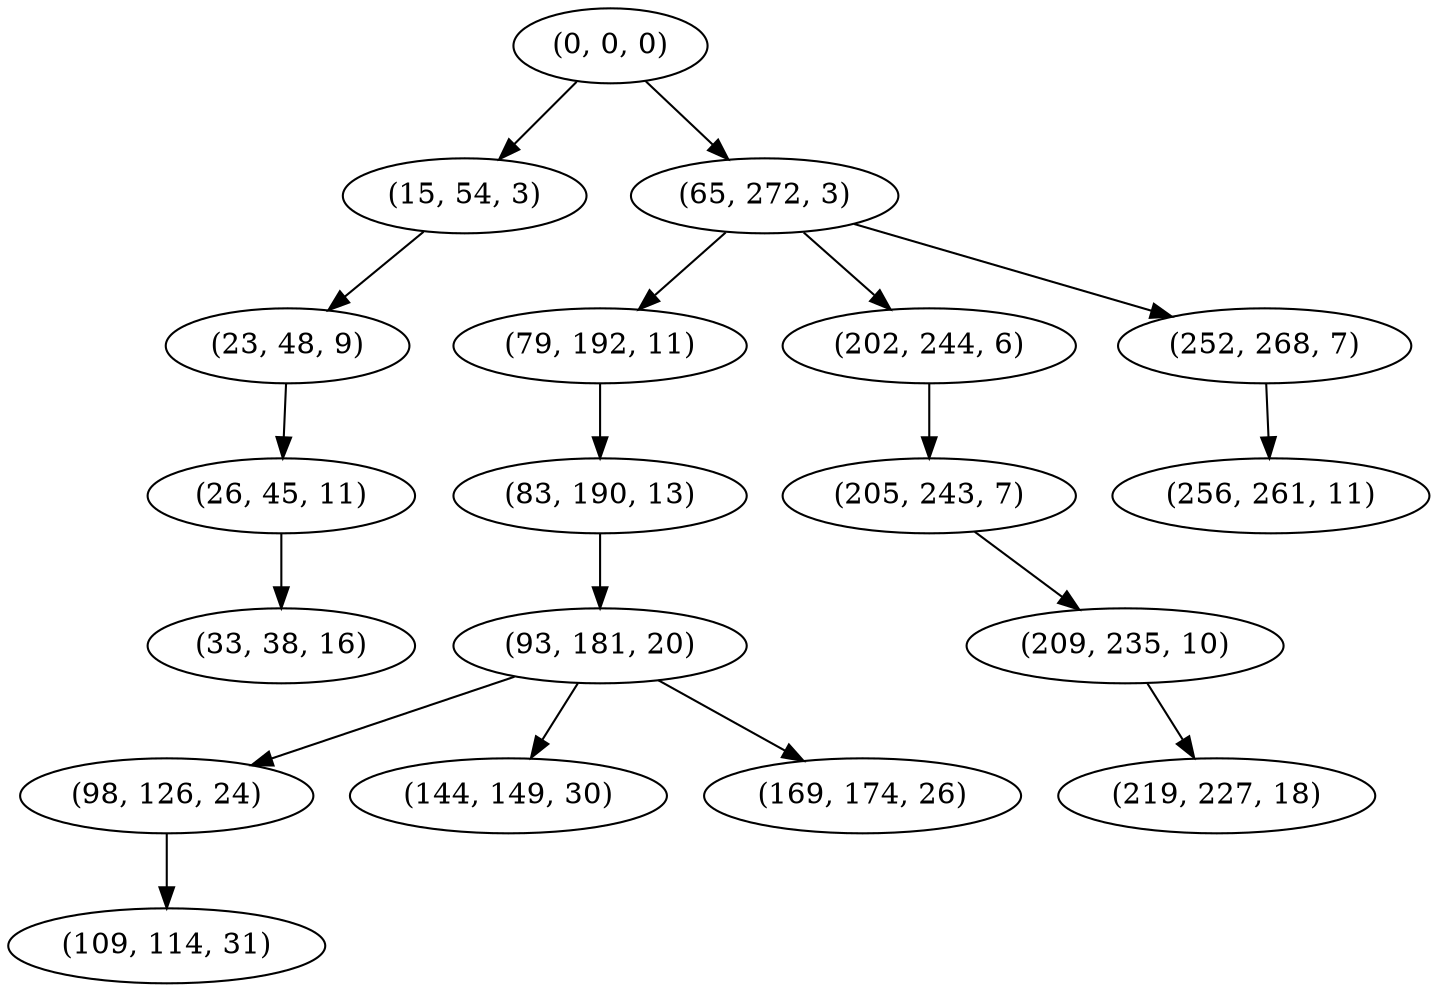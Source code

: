 digraph tree {
    "(0, 0, 0)";
    "(15, 54, 3)";
    "(23, 48, 9)";
    "(26, 45, 11)";
    "(33, 38, 16)";
    "(65, 272, 3)";
    "(79, 192, 11)";
    "(83, 190, 13)";
    "(93, 181, 20)";
    "(98, 126, 24)";
    "(109, 114, 31)";
    "(144, 149, 30)";
    "(169, 174, 26)";
    "(202, 244, 6)";
    "(205, 243, 7)";
    "(209, 235, 10)";
    "(219, 227, 18)";
    "(252, 268, 7)";
    "(256, 261, 11)";
    "(0, 0, 0)" -> "(15, 54, 3)";
    "(0, 0, 0)" -> "(65, 272, 3)";
    "(15, 54, 3)" -> "(23, 48, 9)";
    "(23, 48, 9)" -> "(26, 45, 11)";
    "(26, 45, 11)" -> "(33, 38, 16)";
    "(65, 272, 3)" -> "(79, 192, 11)";
    "(65, 272, 3)" -> "(202, 244, 6)";
    "(65, 272, 3)" -> "(252, 268, 7)";
    "(79, 192, 11)" -> "(83, 190, 13)";
    "(83, 190, 13)" -> "(93, 181, 20)";
    "(93, 181, 20)" -> "(98, 126, 24)";
    "(93, 181, 20)" -> "(144, 149, 30)";
    "(93, 181, 20)" -> "(169, 174, 26)";
    "(98, 126, 24)" -> "(109, 114, 31)";
    "(202, 244, 6)" -> "(205, 243, 7)";
    "(205, 243, 7)" -> "(209, 235, 10)";
    "(209, 235, 10)" -> "(219, 227, 18)";
    "(252, 268, 7)" -> "(256, 261, 11)";
}
